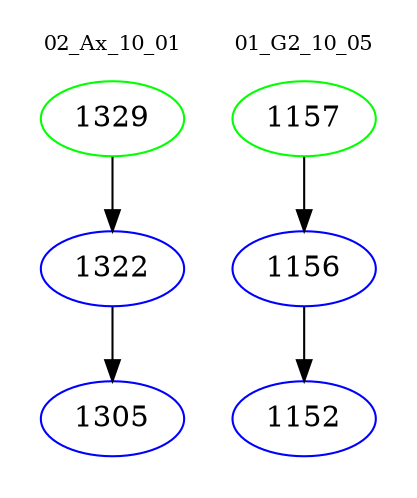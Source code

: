 digraph{
subgraph cluster_0 {
color = white
label = "02_Ax_10_01";
fontsize=10;
T0_1329 [label="1329", color="green"]
T0_1329 -> T0_1322 [color="black"]
T0_1322 [label="1322", color="blue"]
T0_1322 -> T0_1305 [color="black"]
T0_1305 [label="1305", color="blue"]
}
subgraph cluster_1 {
color = white
label = "01_G2_10_05";
fontsize=10;
T1_1157 [label="1157", color="green"]
T1_1157 -> T1_1156 [color="black"]
T1_1156 [label="1156", color="blue"]
T1_1156 -> T1_1152 [color="black"]
T1_1152 [label="1152", color="blue"]
}
}

